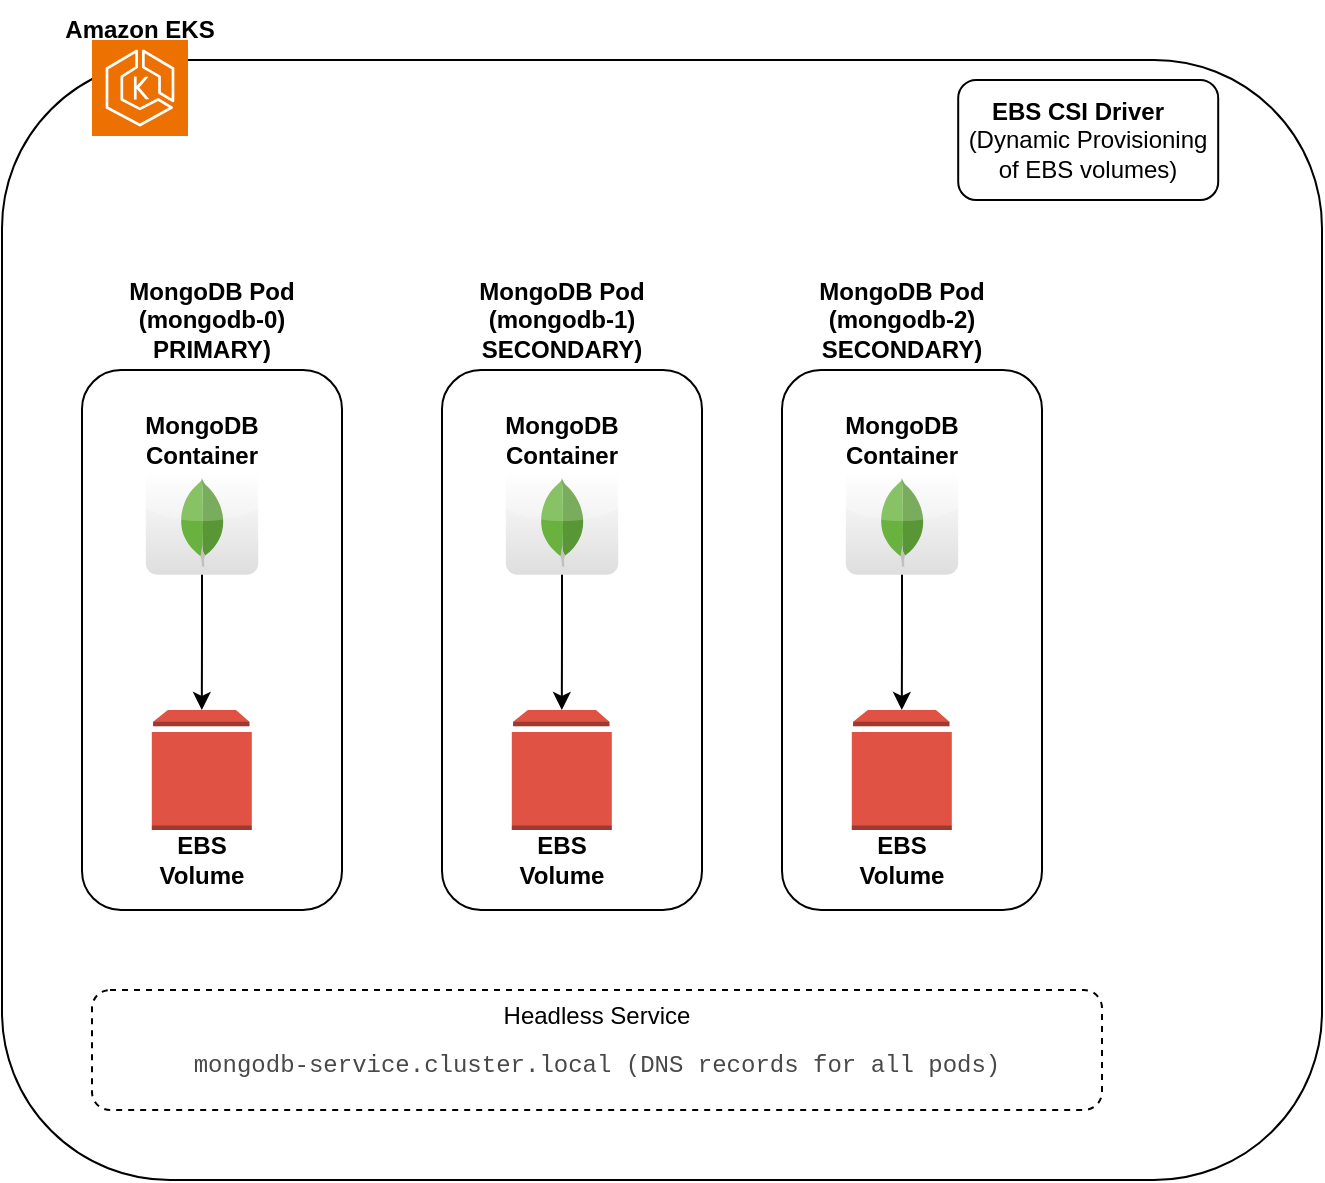 <mxfile version="22.1.21" type="device">
  <diagram name="Page-1" id="KuYbwHTvLw0d2fVahPnk">
    <mxGraphModel dx="954" dy="674" grid="0" gridSize="10" guides="1" tooltips="1" connect="1" arrows="1" fold="1" page="1" pageScale="1" pageWidth="827" pageHeight="1169" math="0" shadow="0">
      <root>
        <mxCell id="0" />
        <mxCell id="1" parent="0" />
        <mxCell id="kjXMEqIANUIMd8hTFo1Z-3" value="&lt;p style=&quot;line-height: 0%;&quot;&gt;&lt;br&gt;&lt;/p&gt;" style="rounded=1;whiteSpace=wrap;html=1;align=left;" parent="1" vertex="1">
          <mxGeometry x="60" y="60" width="660" height="560" as="geometry" />
        </mxCell>
        <mxCell id="kjXMEqIANUIMd8hTFo1Z-9" value="" style="sketch=0;points=[[0,0,0],[0.25,0,0],[0.5,0,0],[0.75,0,0],[1,0,0],[0,1,0],[0.25,1,0],[0.5,1,0],[0.75,1,0],[1,1,0],[0,0.25,0],[0,0.5,0],[0,0.75,0],[1,0.25,0],[1,0.5,0],[1,0.75,0]];outlineConnect=0;fontColor=#232F3E;fillColor=#ED7100;strokeColor=#ffffff;dashed=0;verticalLabelPosition=bottom;verticalAlign=top;align=center;html=1;fontSize=12;fontStyle=0;aspect=fixed;shape=mxgraph.aws4.resourceIcon;resIcon=mxgraph.aws4.eks;" parent="1" vertex="1">
          <mxGeometry x="105" y="50" width="48" height="48" as="geometry" />
        </mxCell>
        <mxCell id="kjXMEqIANUIMd8hTFo1Z-10" value="Amazon EKS" style="text;html=1;strokeColor=none;fillColor=none;align=center;verticalAlign=middle;whiteSpace=wrap;rounded=0;fontStyle=1" parent="1" vertex="1">
          <mxGeometry x="84" y="30" width="90" height="30" as="geometry" />
        </mxCell>
        <mxCell id="lPZvqi0CD85ePnVW3VSt-34" value="&lt;b&gt;EBS CSI Driver&amp;nbsp;&lt;/b&gt; &amp;nbsp; (Dynamic Provisioning of EBS volumes)" style="rounded=1;whiteSpace=wrap;html=1;" parent="1" vertex="1">
          <mxGeometry x="538.1" y="70" width="130" height="60" as="geometry" />
        </mxCell>
        <mxCell id="lPZvqi0CD85ePnVW3VSt-35" value="" style="rounded=1;whiteSpace=wrap;html=1;" parent="1" vertex="1">
          <mxGeometry x="100" y="215" width="130" height="270" as="geometry" />
        </mxCell>
        <mxCell id="lPZvqi0CD85ePnVW3VSt-36" value="" style="dashed=0;outlineConnect=0;html=1;align=center;labelPosition=center;verticalLabelPosition=bottom;verticalAlign=top;shape=mxgraph.webicons.mongodb;gradientColor=#DFDEDE" parent="1" vertex="1">
          <mxGeometry x="131.9" y="265" width="56.2" height="52.4" as="geometry" />
        </mxCell>
        <mxCell id="lPZvqi0CD85ePnVW3VSt-37" value="MongoDB Pod (mongodb-0) PRIMARY)" style="text;html=1;strokeColor=none;fillColor=none;align=center;verticalAlign=middle;whiteSpace=wrap;rounded=0;fontStyle=1" parent="1" vertex="1">
          <mxGeometry x="110" y="175" width="110" height="30" as="geometry" />
        </mxCell>
        <mxCell id="lPZvqi0CD85ePnVW3VSt-38" value="MongoDB Container" style="text;html=1;strokeColor=none;fillColor=none;align=center;verticalAlign=middle;whiteSpace=wrap;rounded=0;fontStyle=1" parent="1" vertex="1">
          <mxGeometry x="130.0" y="235" width="60" height="30" as="geometry" />
        </mxCell>
        <mxCell id="lPZvqi0CD85ePnVW3VSt-39" value="" style="outlineConnect=0;dashed=0;verticalLabelPosition=bottom;verticalAlign=top;align=center;html=1;shape=mxgraph.aws3.volume;fillColor=#E05243;gradientColor=none;" parent="1" vertex="1">
          <mxGeometry x="134.9" y="385" width="50" height="60" as="geometry" />
        </mxCell>
        <mxCell id="lPZvqi0CD85ePnVW3VSt-40" value="EBS Volume" style="text;html=1;strokeColor=none;fillColor=none;align=center;verticalAlign=middle;whiteSpace=wrap;rounded=0;fontStyle=1" parent="1" vertex="1">
          <mxGeometry x="130.1" y="445" width="60" height="30" as="geometry" />
        </mxCell>
        <mxCell id="lPZvqi0CD85ePnVW3VSt-41" style="edgeStyle=orthogonalEdgeStyle;rounded=0;orthogonalLoop=1;jettySize=auto;html=1;entryX=0.5;entryY=0;entryDx=0;entryDy=0;entryPerimeter=0;" parent="1" source="lPZvqi0CD85ePnVW3VSt-36" target="lPZvqi0CD85ePnVW3VSt-39" edge="1">
          <mxGeometry relative="1" as="geometry" />
        </mxCell>
        <mxCell id="lPZvqi0CD85ePnVW3VSt-42" value="" style="rounded=1;whiteSpace=wrap;html=1;" parent="1" vertex="1">
          <mxGeometry x="280" y="215" width="130" height="270" as="geometry" />
        </mxCell>
        <mxCell id="lPZvqi0CD85ePnVW3VSt-43" value="" style="dashed=0;outlineConnect=0;html=1;align=center;labelPosition=center;verticalLabelPosition=bottom;verticalAlign=top;shape=mxgraph.webicons.mongodb;gradientColor=#DFDEDE" parent="1" vertex="1">
          <mxGeometry x="311.9" y="265" width="56.2" height="52.4" as="geometry" />
        </mxCell>
        <mxCell id="lPZvqi0CD85ePnVW3VSt-45" value="MongoDB Container" style="text;html=1;strokeColor=none;fillColor=none;align=center;verticalAlign=middle;whiteSpace=wrap;rounded=0;fontStyle=1" parent="1" vertex="1">
          <mxGeometry x="310" y="235" width="60" height="30" as="geometry" />
        </mxCell>
        <mxCell id="lPZvqi0CD85ePnVW3VSt-46" value="" style="outlineConnect=0;dashed=0;verticalLabelPosition=bottom;verticalAlign=top;align=center;html=1;shape=mxgraph.aws3.volume;fillColor=#E05243;gradientColor=none;" parent="1" vertex="1">
          <mxGeometry x="314.9" y="385" width="50" height="60" as="geometry" />
        </mxCell>
        <mxCell id="lPZvqi0CD85ePnVW3VSt-47" value="EBS Volume" style="text;html=1;strokeColor=none;fillColor=none;align=center;verticalAlign=middle;whiteSpace=wrap;rounded=0;fontStyle=1" parent="1" vertex="1">
          <mxGeometry x="310.1" y="445" width="60" height="30" as="geometry" />
        </mxCell>
        <mxCell id="lPZvqi0CD85ePnVW3VSt-48" style="edgeStyle=orthogonalEdgeStyle;rounded=0;orthogonalLoop=1;jettySize=auto;html=1;entryX=0.5;entryY=0;entryDx=0;entryDy=0;entryPerimeter=0;" parent="1" source="lPZvqi0CD85ePnVW3VSt-43" target="lPZvqi0CD85ePnVW3VSt-46" edge="1">
          <mxGeometry relative="1" as="geometry" />
        </mxCell>
        <mxCell id="lPZvqi0CD85ePnVW3VSt-49" value="" style="rounded=1;whiteSpace=wrap;html=1;" parent="1" vertex="1">
          <mxGeometry x="450" y="215" width="130" height="270" as="geometry" />
        </mxCell>
        <mxCell id="lPZvqi0CD85ePnVW3VSt-50" value="" style="dashed=0;outlineConnect=0;html=1;align=center;labelPosition=center;verticalLabelPosition=bottom;verticalAlign=top;shape=mxgraph.webicons.mongodb;gradientColor=#DFDEDE" parent="1" vertex="1">
          <mxGeometry x="481.9" y="265" width="56.2" height="52.4" as="geometry" />
        </mxCell>
        <mxCell id="lPZvqi0CD85ePnVW3VSt-52" value="MongoDB Container" style="text;html=1;strokeColor=none;fillColor=none;align=center;verticalAlign=middle;whiteSpace=wrap;rounded=0;fontStyle=1" parent="1" vertex="1">
          <mxGeometry x="480" y="235" width="60" height="30" as="geometry" />
        </mxCell>
        <mxCell id="lPZvqi0CD85ePnVW3VSt-53" value="" style="outlineConnect=0;dashed=0;verticalLabelPosition=bottom;verticalAlign=top;align=center;html=1;shape=mxgraph.aws3.volume;fillColor=#E05243;gradientColor=none;" parent="1" vertex="1">
          <mxGeometry x="484.9" y="385" width="50" height="60" as="geometry" />
        </mxCell>
        <mxCell id="lPZvqi0CD85ePnVW3VSt-54" value="EBS Volume" style="text;html=1;strokeColor=none;fillColor=none;align=center;verticalAlign=middle;whiteSpace=wrap;rounded=0;fontStyle=1" parent="1" vertex="1">
          <mxGeometry x="480.1" y="445" width="60" height="30" as="geometry" />
        </mxCell>
        <mxCell id="lPZvqi0CD85ePnVW3VSt-55" style="edgeStyle=orthogonalEdgeStyle;rounded=0;orthogonalLoop=1;jettySize=auto;html=1;entryX=0.5;entryY=0;entryDx=0;entryDy=0;entryPerimeter=0;" parent="1" source="lPZvqi0CD85ePnVW3VSt-50" target="lPZvqi0CD85ePnVW3VSt-53" edge="1">
          <mxGeometry relative="1" as="geometry" />
        </mxCell>
        <mxCell id="lPZvqi0CD85ePnVW3VSt-56" value="Headless Service&lt;br&gt;&lt;pre style=&quot;overflow: auto; padding: 9.144px 13.716px; word-break: break-all; text-align: start; margin-top: 0px !important; margin-bottom: 0px !important;&quot;&gt;&lt;font face=&quot;Menlo, Roboto Mono, Courier New, Courier, monospace, Inter, sans-serif&quot; color=&quot;#494949&quot;&gt;mongodb-service.cluster.local (DNS records for all pods)&lt;br&gt;&lt;/font&gt;&lt;/pre&gt;" style="rounded=1;whiteSpace=wrap;html=1;dashed=1;" parent="1" vertex="1">
          <mxGeometry x="105" y="525" width="505" height="60" as="geometry" />
        </mxCell>
        <mxCell id="lPZvqi0CD85ePnVW3VSt-57" value="MongoDB Pod (mongodb-1) SECONDARY)" style="text;html=1;strokeColor=none;fillColor=none;align=center;verticalAlign=middle;whiteSpace=wrap;rounded=0;fontStyle=1" parent="1" vertex="1">
          <mxGeometry x="285" y="175" width="110" height="30" as="geometry" />
        </mxCell>
        <mxCell id="lPZvqi0CD85ePnVW3VSt-58" value="MongoDB Pod (mongodb-2) SECONDARY)" style="text;html=1;strokeColor=none;fillColor=none;align=center;verticalAlign=middle;whiteSpace=wrap;rounded=0;fontStyle=1" parent="1" vertex="1">
          <mxGeometry x="455" y="175" width="110" height="30" as="geometry" />
        </mxCell>
      </root>
    </mxGraphModel>
  </diagram>
</mxfile>
